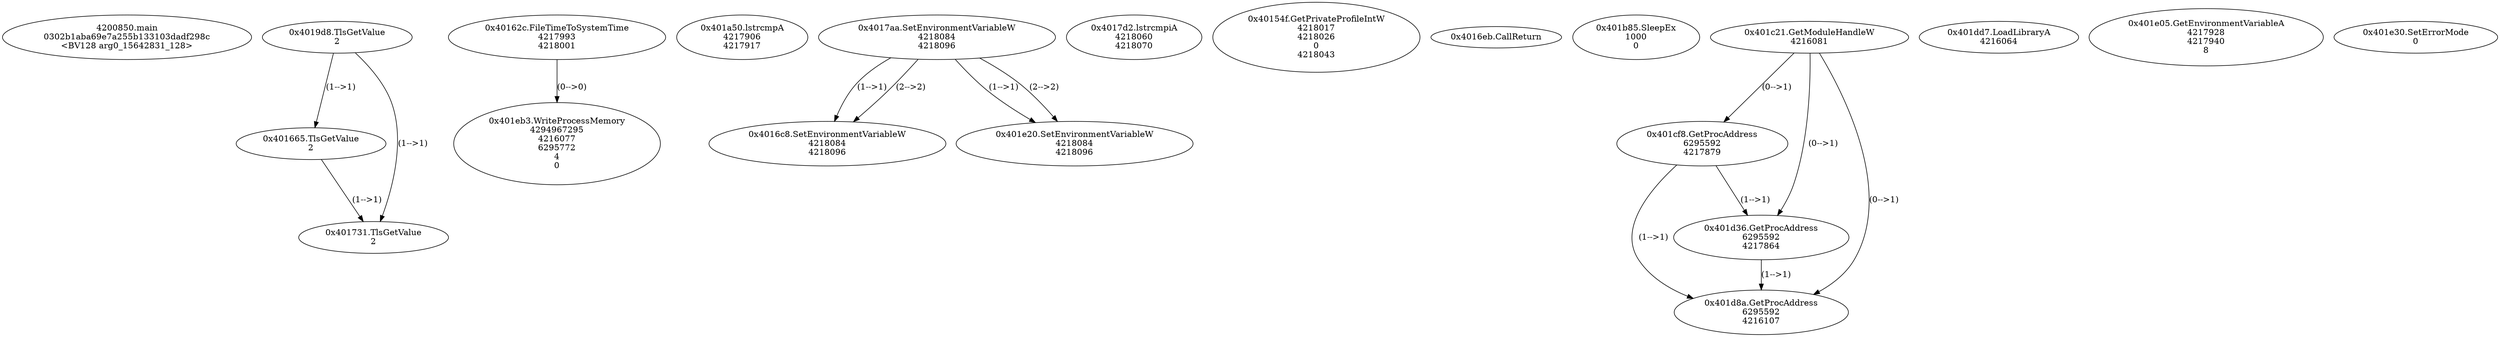 // Global SCDG with merge call
digraph {
	0 [label="4200850.main
0302b1aba69e7a255b133103dadf298c
<BV128 arg0_15642831_128>"]
	1 [label="0x4019d8.TlsGetValue
2"]
	2 [label="0x40162c.FileTimeToSystemTime
4217993
4218001"]
	3 [label="0x401665.TlsGetValue
2"]
	1 -> 3 [label="(1-->1)"]
	4 [label="0x401a50.lstrcmpA
4217906
4217917"]
	5 [label="0x401731.TlsGetValue
2"]
	1 -> 5 [label="(1-->1)"]
	3 -> 5 [label="(1-->1)"]
	6 [label="0x4017aa.SetEnvironmentVariableW
4218084
4218096"]
	7 [label="0x4017d2.lstrcmpiA
4218060
4218070"]
	8 [label="0x40154f.GetPrivateProfileIntW
4218017
4218026
0
4218043"]
	9 [label="0x4016c8.SetEnvironmentVariableW
4218084
4218096"]
	6 -> 9 [label="(1-->1)"]
	6 -> 9 [label="(2-->2)"]
	10 [label="0x4016eb.CallReturn
"]
	11 [label="0x401b85.SleepEx
1000
0"]
	12 [label="0x401c21.GetModuleHandleW
4216081"]
	13 [label="0x401cf8.GetProcAddress
6295592
4217879"]
	12 -> 13 [label="(0-->1)"]
	14 [label="0x401d36.GetProcAddress
6295592
4217864"]
	12 -> 14 [label="(0-->1)"]
	13 -> 14 [label="(1-->1)"]
	15 [label="0x401d8a.GetProcAddress
6295592
4216107"]
	12 -> 15 [label="(0-->1)"]
	13 -> 15 [label="(1-->1)"]
	14 -> 15 [label="(1-->1)"]
	16 [label="0x401dd7.LoadLibraryA
4216064"]
	17 [label="0x401e05.GetEnvironmentVariableA
4217928
4217940
8"]
	18 [label="0x401e20.SetEnvironmentVariableW
4218084
4218096"]
	6 -> 18 [label="(1-->1)"]
	6 -> 18 [label="(2-->2)"]
	19 [label="0x401e30.SetErrorMode
0"]
	20 [label="0x401eb3.WriteProcessMemory
4294967295
4216077
6295772
4
0"]
	2 -> 20 [label="(0-->0)"]
}
